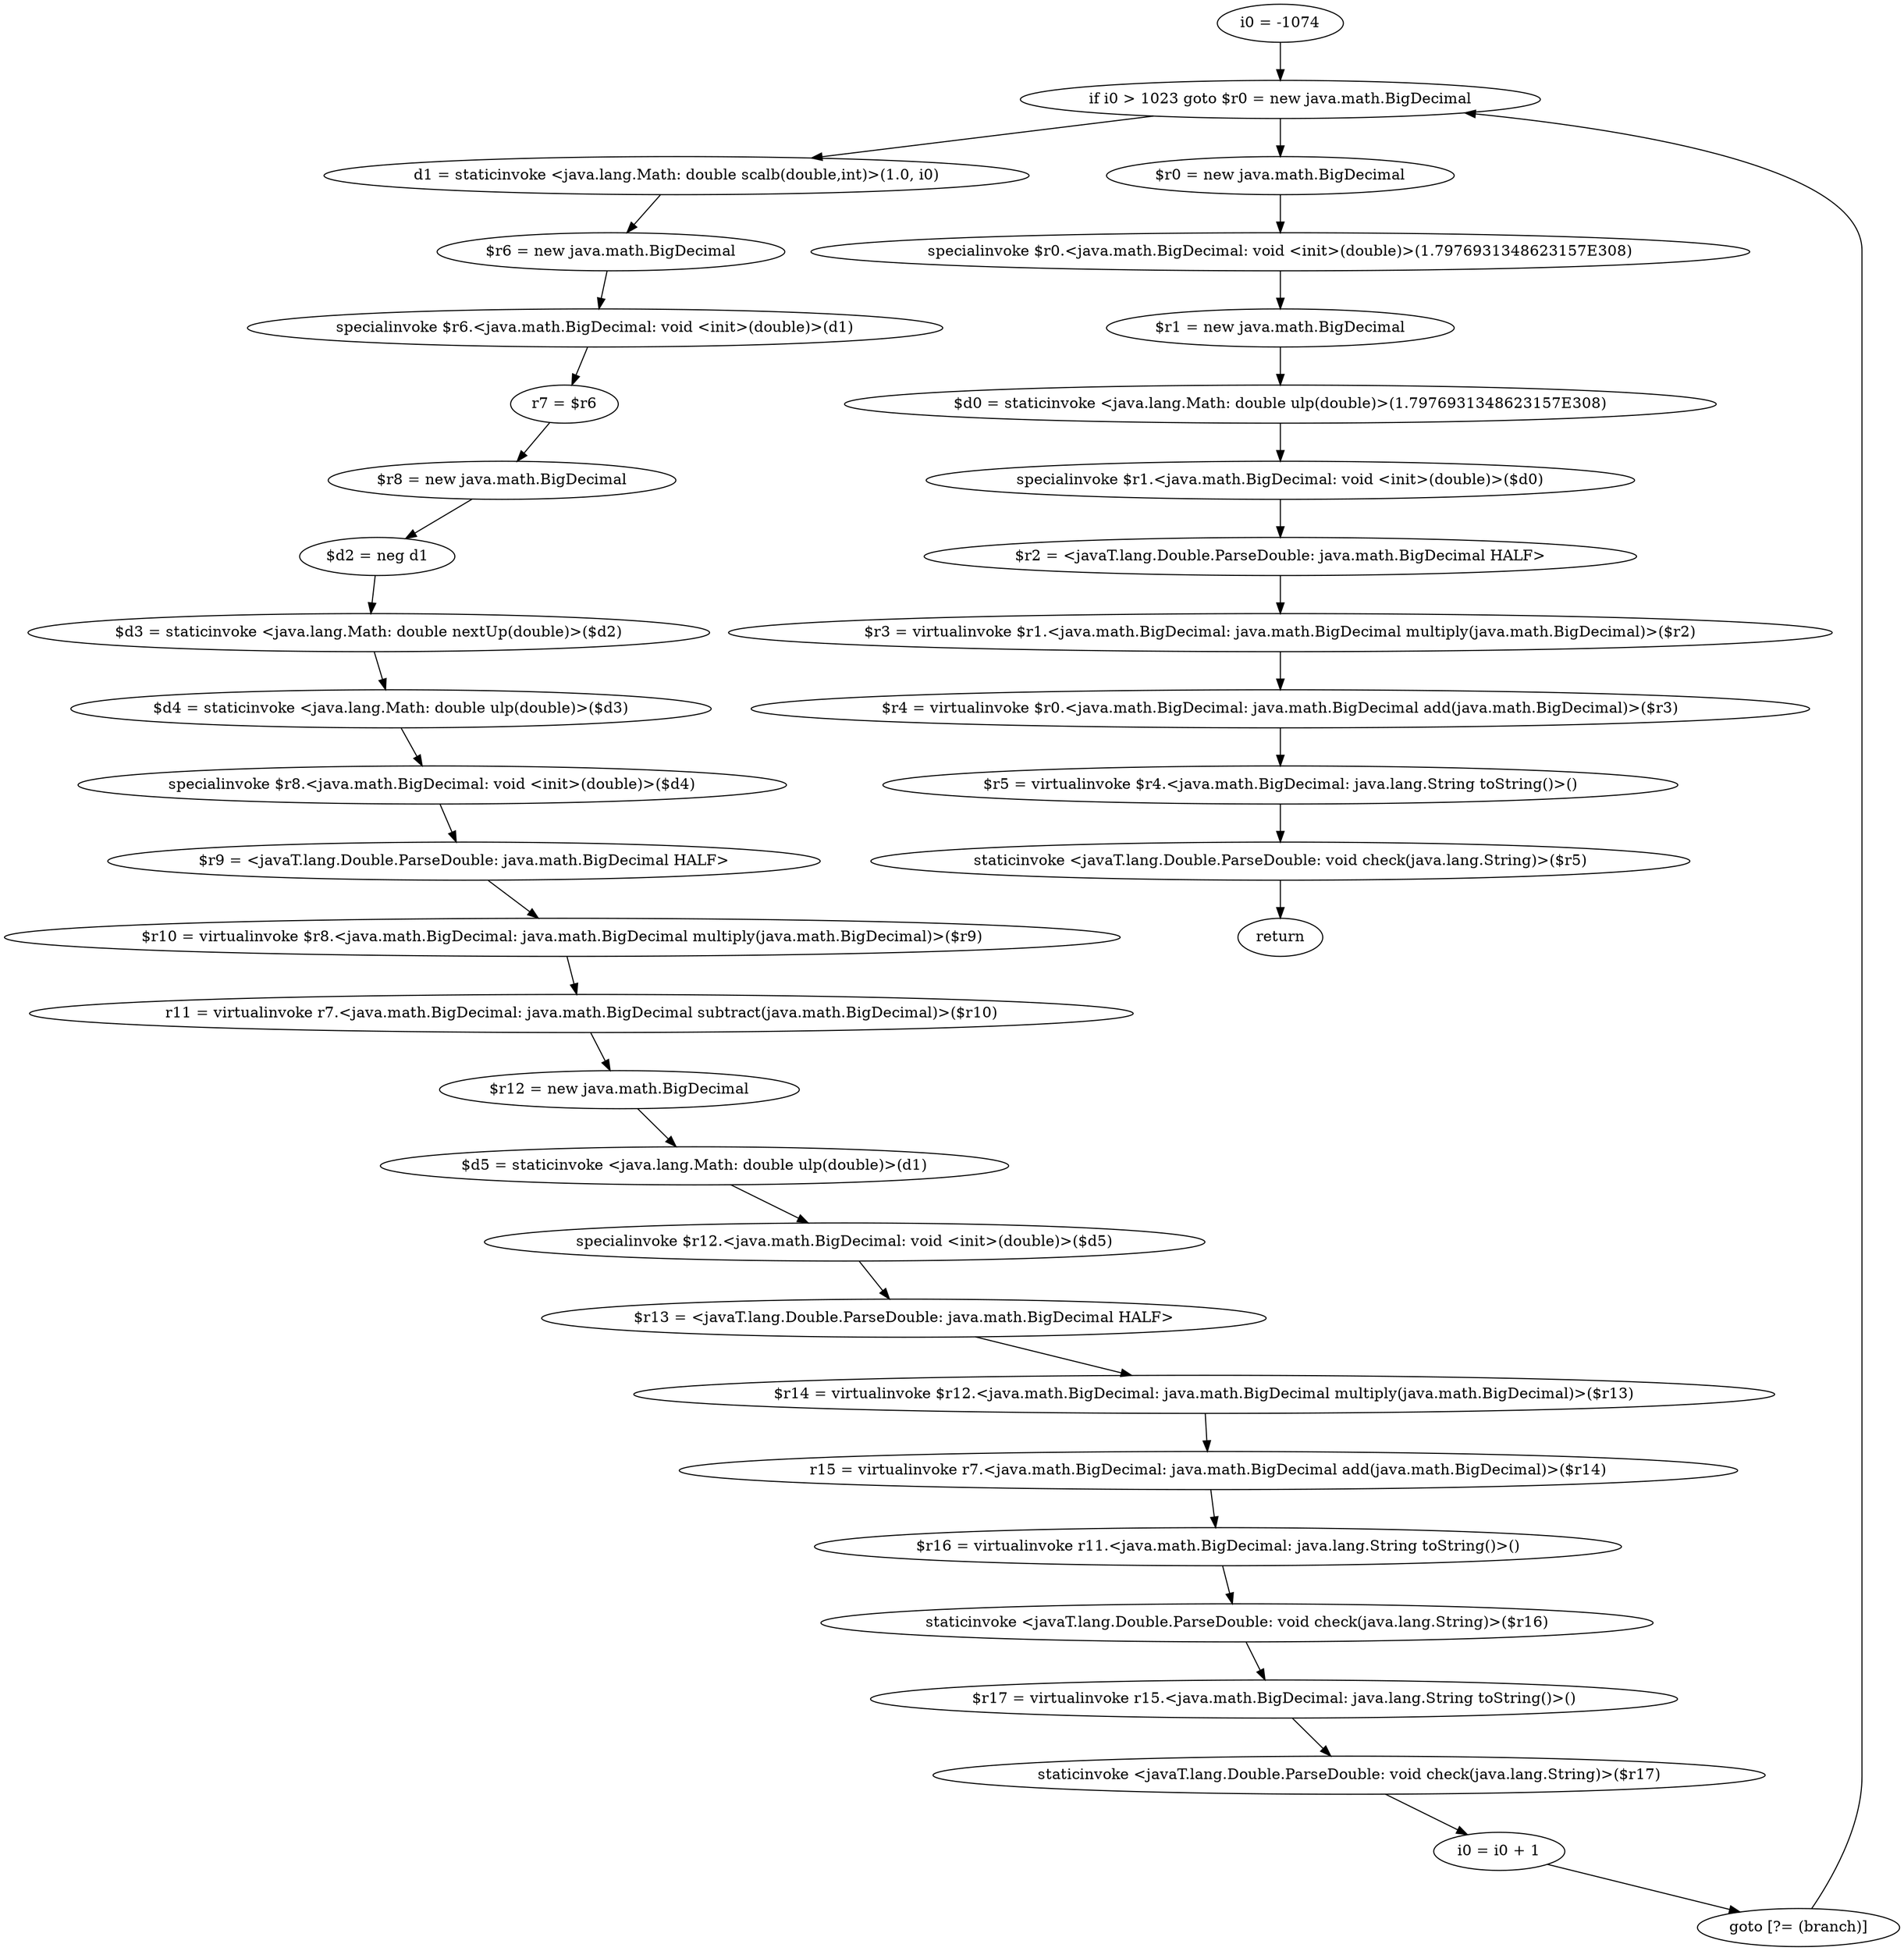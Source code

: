 digraph "unitGraph" {
    "i0 = -1074"
    "if i0 > 1023 goto $r0 = new java.math.BigDecimal"
    "d1 = staticinvoke <java.lang.Math: double scalb(double,int)>(1.0, i0)"
    "$r6 = new java.math.BigDecimal"
    "specialinvoke $r6.<java.math.BigDecimal: void <init>(double)>(d1)"
    "r7 = $r6"
    "$r8 = new java.math.BigDecimal"
    "$d2 = neg d1"
    "$d3 = staticinvoke <java.lang.Math: double nextUp(double)>($d2)"
    "$d4 = staticinvoke <java.lang.Math: double ulp(double)>($d3)"
    "specialinvoke $r8.<java.math.BigDecimal: void <init>(double)>($d4)"
    "$r9 = <javaT.lang.Double.ParseDouble: java.math.BigDecimal HALF>"
    "$r10 = virtualinvoke $r8.<java.math.BigDecimal: java.math.BigDecimal multiply(java.math.BigDecimal)>($r9)"
    "r11 = virtualinvoke r7.<java.math.BigDecimal: java.math.BigDecimal subtract(java.math.BigDecimal)>($r10)"
    "$r12 = new java.math.BigDecimal"
    "$d5 = staticinvoke <java.lang.Math: double ulp(double)>(d1)"
    "specialinvoke $r12.<java.math.BigDecimal: void <init>(double)>($d5)"
    "$r13 = <javaT.lang.Double.ParseDouble: java.math.BigDecimal HALF>"
    "$r14 = virtualinvoke $r12.<java.math.BigDecimal: java.math.BigDecimal multiply(java.math.BigDecimal)>($r13)"
    "r15 = virtualinvoke r7.<java.math.BigDecimal: java.math.BigDecimal add(java.math.BigDecimal)>($r14)"
    "$r16 = virtualinvoke r11.<java.math.BigDecimal: java.lang.String toString()>()"
    "staticinvoke <javaT.lang.Double.ParseDouble: void check(java.lang.String)>($r16)"
    "$r17 = virtualinvoke r15.<java.math.BigDecimal: java.lang.String toString()>()"
    "staticinvoke <javaT.lang.Double.ParseDouble: void check(java.lang.String)>($r17)"
    "i0 = i0 + 1"
    "goto [?= (branch)]"
    "$r0 = new java.math.BigDecimal"
    "specialinvoke $r0.<java.math.BigDecimal: void <init>(double)>(1.7976931348623157E308)"
    "$r1 = new java.math.BigDecimal"
    "$d0 = staticinvoke <java.lang.Math: double ulp(double)>(1.7976931348623157E308)"
    "specialinvoke $r1.<java.math.BigDecimal: void <init>(double)>($d0)"
    "$r2 = <javaT.lang.Double.ParseDouble: java.math.BigDecimal HALF>"
    "$r3 = virtualinvoke $r1.<java.math.BigDecimal: java.math.BigDecimal multiply(java.math.BigDecimal)>($r2)"
    "$r4 = virtualinvoke $r0.<java.math.BigDecimal: java.math.BigDecimal add(java.math.BigDecimal)>($r3)"
    "$r5 = virtualinvoke $r4.<java.math.BigDecimal: java.lang.String toString()>()"
    "staticinvoke <javaT.lang.Double.ParseDouble: void check(java.lang.String)>($r5)"
    "return"
    "i0 = -1074"->"if i0 > 1023 goto $r0 = new java.math.BigDecimal";
    "if i0 > 1023 goto $r0 = new java.math.BigDecimal"->"d1 = staticinvoke <java.lang.Math: double scalb(double,int)>(1.0, i0)";
    "if i0 > 1023 goto $r0 = new java.math.BigDecimal"->"$r0 = new java.math.BigDecimal";
    "d1 = staticinvoke <java.lang.Math: double scalb(double,int)>(1.0, i0)"->"$r6 = new java.math.BigDecimal";
    "$r6 = new java.math.BigDecimal"->"specialinvoke $r6.<java.math.BigDecimal: void <init>(double)>(d1)";
    "specialinvoke $r6.<java.math.BigDecimal: void <init>(double)>(d1)"->"r7 = $r6";
    "r7 = $r6"->"$r8 = new java.math.BigDecimal";
    "$r8 = new java.math.BigDecimal"->"$d2 = neg d1";
    "$d2 = neg d1"->"$d3 = staticinvoke <java.lang.Math: double nextUp(double)>($d2)";
    "$d3 = staticinvoke <java.lang.Math: double nextUp(double)>($d2)"->"$d4 = staticinvoke <java.lang.Math: double ulp(double)>($d3)";
    "$d4 = staticinvoke <java.lang.Math: double ulp(double)>($d3)"->"specialinvoke $r8.<java.math.BigDecimal: void <init>(double)>($d4)";
    "specialinvoke $r8.<java.math.BigDecimal: void <init>(double)>($d4)"->"$r9 = <javaT.lang.Double.ParseDouble: java.math.BigDecimal HALF>";
    "$r9 = <javaT.lang.Double.ParseDouble: java.math.BigDecimal HALF>"->"$r10 = virtualinvoke $r8.<java.math.BigDecimal: java.math.BigDecimal multiply(java.math.BigDecimal)>($r9)";
    "$r10 = virtualinvoke $r8.<java.math.BigDecimal: java.math.BigDecimal multiply(java.math.BigDecimal)>($r9)"->"r11 = virtualinvoke r7.<java.math.BigDecimal: java.math.BigDecimal subtract(java.math.BigDecimal)>($r10)";
    "r11 = virtualinvoke r7.<java.math.BigDecimal: java.math.BigDecimal subtract(java.math.BigDecimal)>($r10)"->"$r12 = new java.math.BigDecimal";
    "$r12 = new java.math.BigDecimal"->"$d5 = staticinvoke <java.lang.Math: double ulp(double)>(d1)";
    "$d5 = staticinvoke <java.lang.Math: double ulp(double)>(d1)"->"specialinvoke $r12.<java.math.BigDecimal: void <init>(double)>($d5)";
    "specialinvoke $r12.<java.math.BigDecimal: void <init>(double)>($d5)"->"$r13 = <javaT.lang.Double.ParseDouble: java.math.BigDecimal HALF>";
    "$r13 = <javaT.lang.Double.ParseDouble: java.math.BigDecimal HALF>"->"$r14 = virtualinvoke $r12.<java.math.BigDecimal: java.math.BigDecimal multiply(java.math.BigDecimal)>($r13)";
    "$r14 = virtualinvoke $r12.<java.math.BigDecimal: java.math.BigDecimal multiply(java.math.BigDecimal)>($r13)"->"r15 = virtualinvoke r7.<java.math.BigDecimal: java.math.BigDecimal add(java.math.BigDecimal)>($r14)";
    "r15 = virtualinvoke r7.<java.math.BigDecimal: java.math.BigDecimal add(java.math.BigDecimal)>($r14)"->"$r16 = virtualinvoke r11.<java.math.BigDecimal: java.lang.String toString()>()";
    "$r16 = virtualinvoke r11.<java.math.BigDecimal: java.lang.String toString()>()"->"staticinvoke <javaT.lang.Double.ParseDouble: void check(java.lang.String)>($r16)";
    "staticinvoke <javaT.lang.Double.ParseDouble: void check(java.lang.String)>($r16)"->"$r17 = virtualinvoke r15.<java.math.BigDecimal: java.lang.String toString()>()";
    "$r17 = virtualinvoke r15.<java.math.BigDecimal: java.lang.String toString()>()"->"staticinvoke <javaT.lang.Double.ParseDouble: void check(java.lang.String)>($r17)";
    "staticinvoke <javaT.lang.Double.ParseDouble: void check(java.lang.String)>($r17)"->"i0 = i0 + 1";
    "i0 = i0 + 1"->"goto [?= (branch)]";
    "goto [?= (branch)]"->"if i0 > 1023 goto $r0 = new java.math.BigDecimal";
    "$r0 = new java.math.BigDecimal"->"specialinvoke $r0.<java.math.BigDecimal: void <init>(double)>(1.7976931348623157E308)";
    "specialinvoke $r0.<java.math.BigDecimal: void <init>(double)>(1.7976931348623157E308)"->"$r1 = new java.math.BigDecimal";
    "$r1 = new java.math.BigDecimal"->"$d0 = staticinvoke <java.lang.Math: double ulp(double)>(1.7976931348623157E308)";
    "$d0 = staticinvoke <java.lang.Math: double ulp(double)>(1.7976931348623157E308)"->"specialinvoke $r1.<java.math.BigDecimal: void <init>(double)>($d0)";
    "specialinvoke $r1.<java.math.BigDecimal: void <init>(double)>($d0)"->"$r2 = <javaT.lang.Double.ParseDouble: java.math.BigDecimal HALF>";
    "$r2 = <javaT.lang.Double.ParseDouble: java.math.BigDecimal HALF>"->"$r3 = virtualinvoke $r1.<java.math.BigDecimal: java.math.BigDecimal multiply(java.math.BigDecimal)>($r2)";
    "$r3 = virtualinvoke $r1.<java.math.BigDecimal: java.math.BigDecimal multiply(java.math.BigDecimal)>($r2)"->"$r4 = virtualinvoke $r0.<java.math.BigDecimal: java.math.BigDecimal add(java.math.BigDecimal)>($r3)";
    "$r4 = virtualinvoke $r0.<java.math.BigDecimal: java.math.BigDecimal add(java.math.BigDecimal)>($r3)"->"$r5 = virtualinvoke $r4.<java.math.BigDecimal: java.lang.String toString()>()";
    "$r5 = virtualinvoke $r4.<java.math.BigDecimal: java.lang.String toString()>()"->"staticinvoke <javaT.lang.Double.ParseDouble: void check(java.lang.String)>($r5)";
    "staticinvoke <javaT.lang.Double.ParseDouble: void check(java.lang.String)>($r5)"->"return";
}
